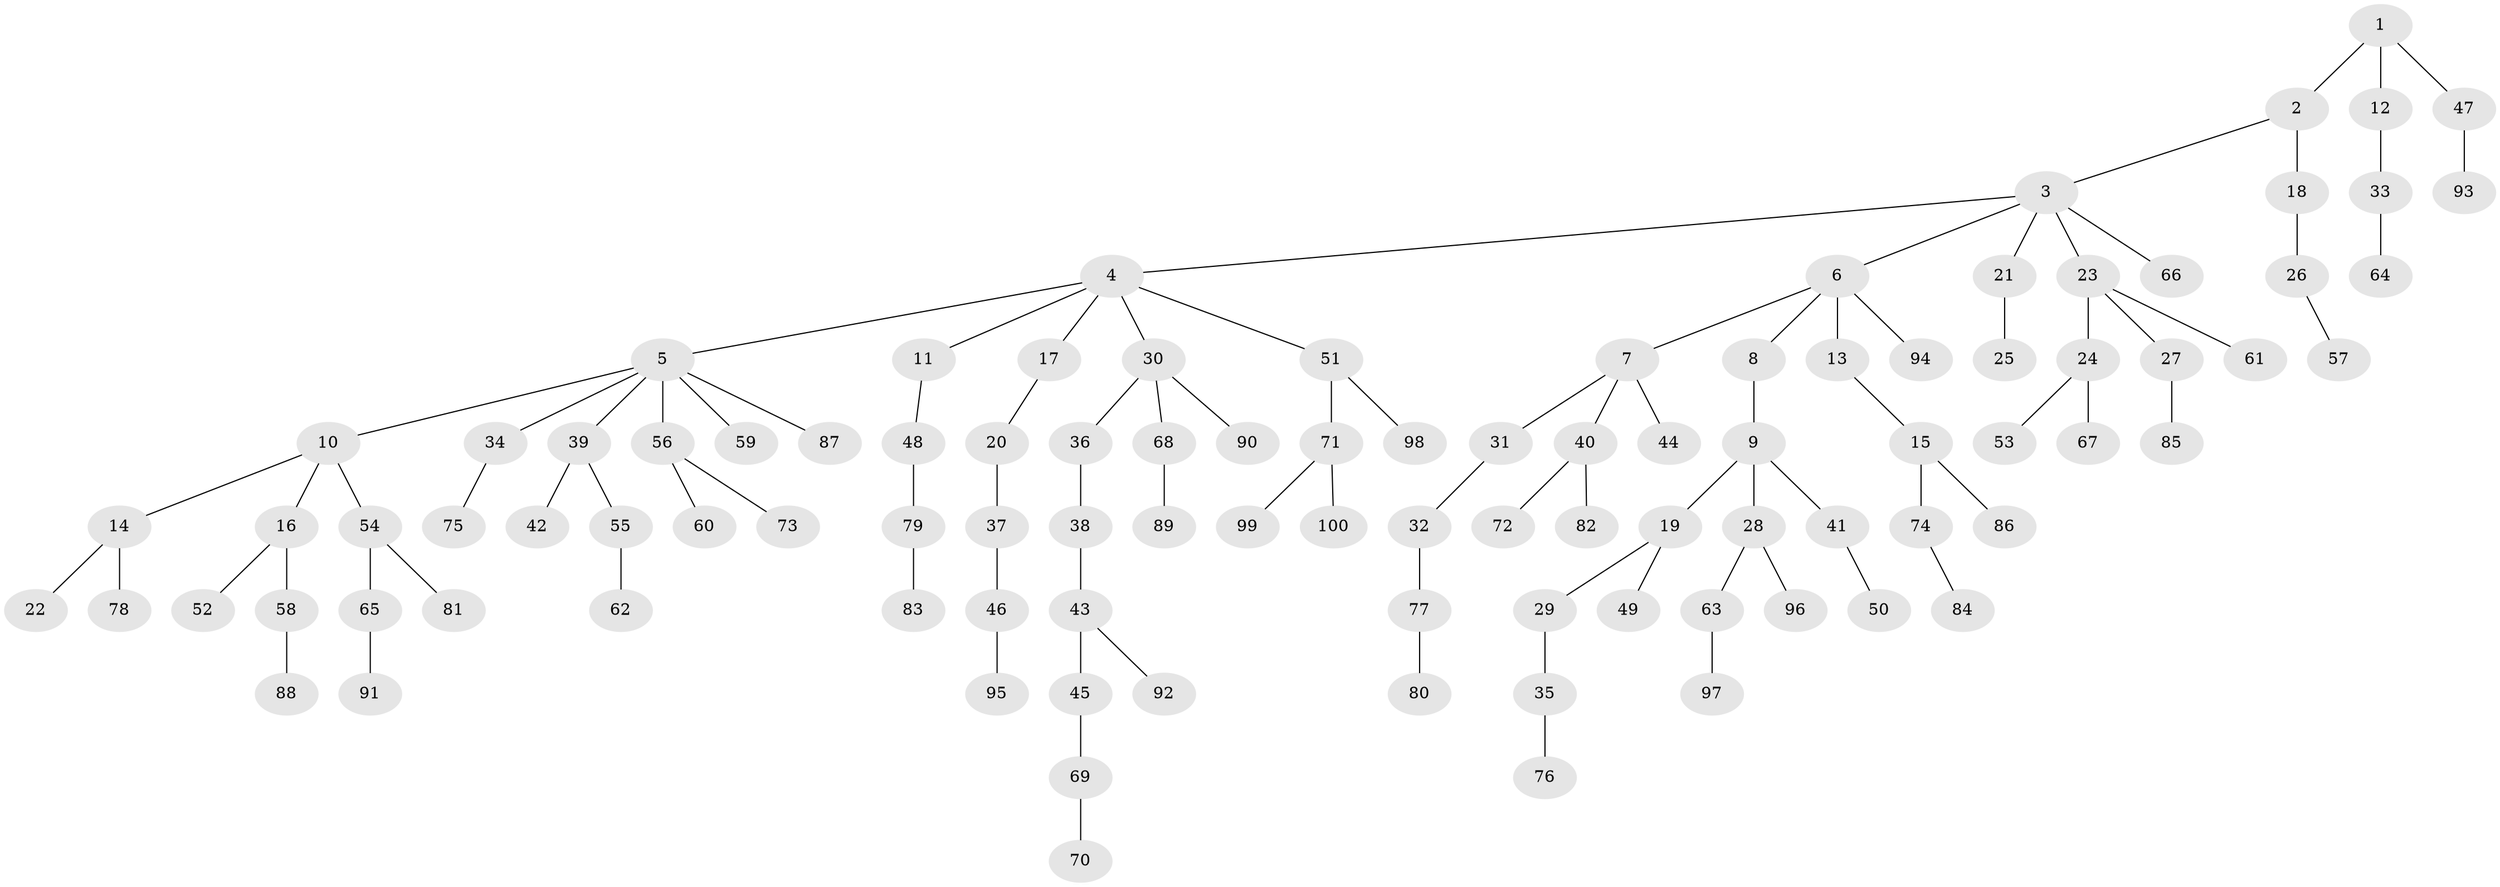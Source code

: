 // Generated by graph-tools (version 1.1) at 2025/38/02/21/25 10:38:55]
// undirected, 100 vertices, 99 edges
graph export_dot {
graph [start="1"]
  node [color=gray90,style=filled];
  1;
  2;
  3;
  4;
  5;
  6;
  7;
  8;
  9;
  10;
  11;
  12;
  13;
  14;
  15;
  16;
  17;
  18;
  19;
  20;
  21;
  22;
  23;
  24;
  25;
  26;
  27;
  28;
  29;
  30;
  31;
  32;
  33;
  34;
  35;
  36;
  37;
  38;
  39;
  40;
  41;
  42;
  43;
  44;
  45;
  46;
  47;
  48;
  49;
  50;
  51;
  52;
  53;
  54;
  55;
  56;
  57;
  58;
  59;
  60;
  61;
  62;
  63;
  64;
  65;
  66;
  67;
  68;
  69;
  70;
  71;
  72;
  73;
  74;
  75;
  76;
  77;
  78;
  79;
  80;
  81;
  82;
  83;
  84;
  85;
  86;
  87;
  88;
  89;
  90;
  91;
  92;
  93;
  94;
  95;
  96;
  97;
  98;
  99;
  100;
  1 -- 2;
  1 -- 12;
  1 -- 47;
  2 -- 3;
  2 -- 18;
  3 -- 4;
  3 -- 6;
  3 -- 21;
  3 -- 23;
  3 -- 66;
  4 -- 5;
  4 -- 11;
  4 -- 17;
  4 -- 30;
  4 -- 51;
  5 -- 10;
  5 -- 34;
  5 -- 39;
  5 -- 56;
  5 -- 59;
  5 -- 87;
  6 -- 7;
  6 -- 8;
  6 -- 13;
  6 -- 94;
  7 -- 31;
  7 -- 40;
  7 -- 44;
  8 -- 9;
  9 -- 19;
  9 -- 28;
  9 -- 41;
  10 -- 14;
  10 -- 16;
  10 -- 54;
  11 -- 48;
  12 -- 33;
  13 -- 15;
  14 -- 22;
  14 -- 78;
  15 -- 74;
  15 -- 86;
  16 -- 52;
  16 -- 58;
  17 -- 20;
  18 -- 26;
  19 -- 29;
  19 -- 49;
  20 -- 37;
  21 -- 25;
  23 -- 24;
  23 -- 27;
  23 -- 61;
  24 -- 53;
  24 -- 67;
  26 -- 57;
  27 -- 85;
  28 -- 63;
  28 -- 96;
  29 -- 35;
  30 -- 36;
  30 -- 68;
  30 -- 90;
  31 -- 32;
  32 -- 77;
  33 -- 64;
  34 -- 75;
  35 -- 76;
  36 -- 38;
  37 -- 46;
  38 -- 43;
  39 -- 42;
  39 -- 55;
  40 -- 72;
  40 -- 82;
  41 -- 50;
  43 -- 45;
  43 -- 92;
  45 -- 69;
  46 -- 95;
  47 -- 93;
  48 -- 79;
  51 -- 71;
  51 -- 98;
  54 -- 65;
  54 -- 81;
  55 -- 62;
  56 -- 60;
  56 -- 73;
  58 -- 88;
  63 -- 97;
  65 -- 91;
  68 -- 89;
  69 -- 70;
  71 -- 99;
  71 -- 100;
  74 -- 84;
  77 -- 80;
  79 -- 83;
}

